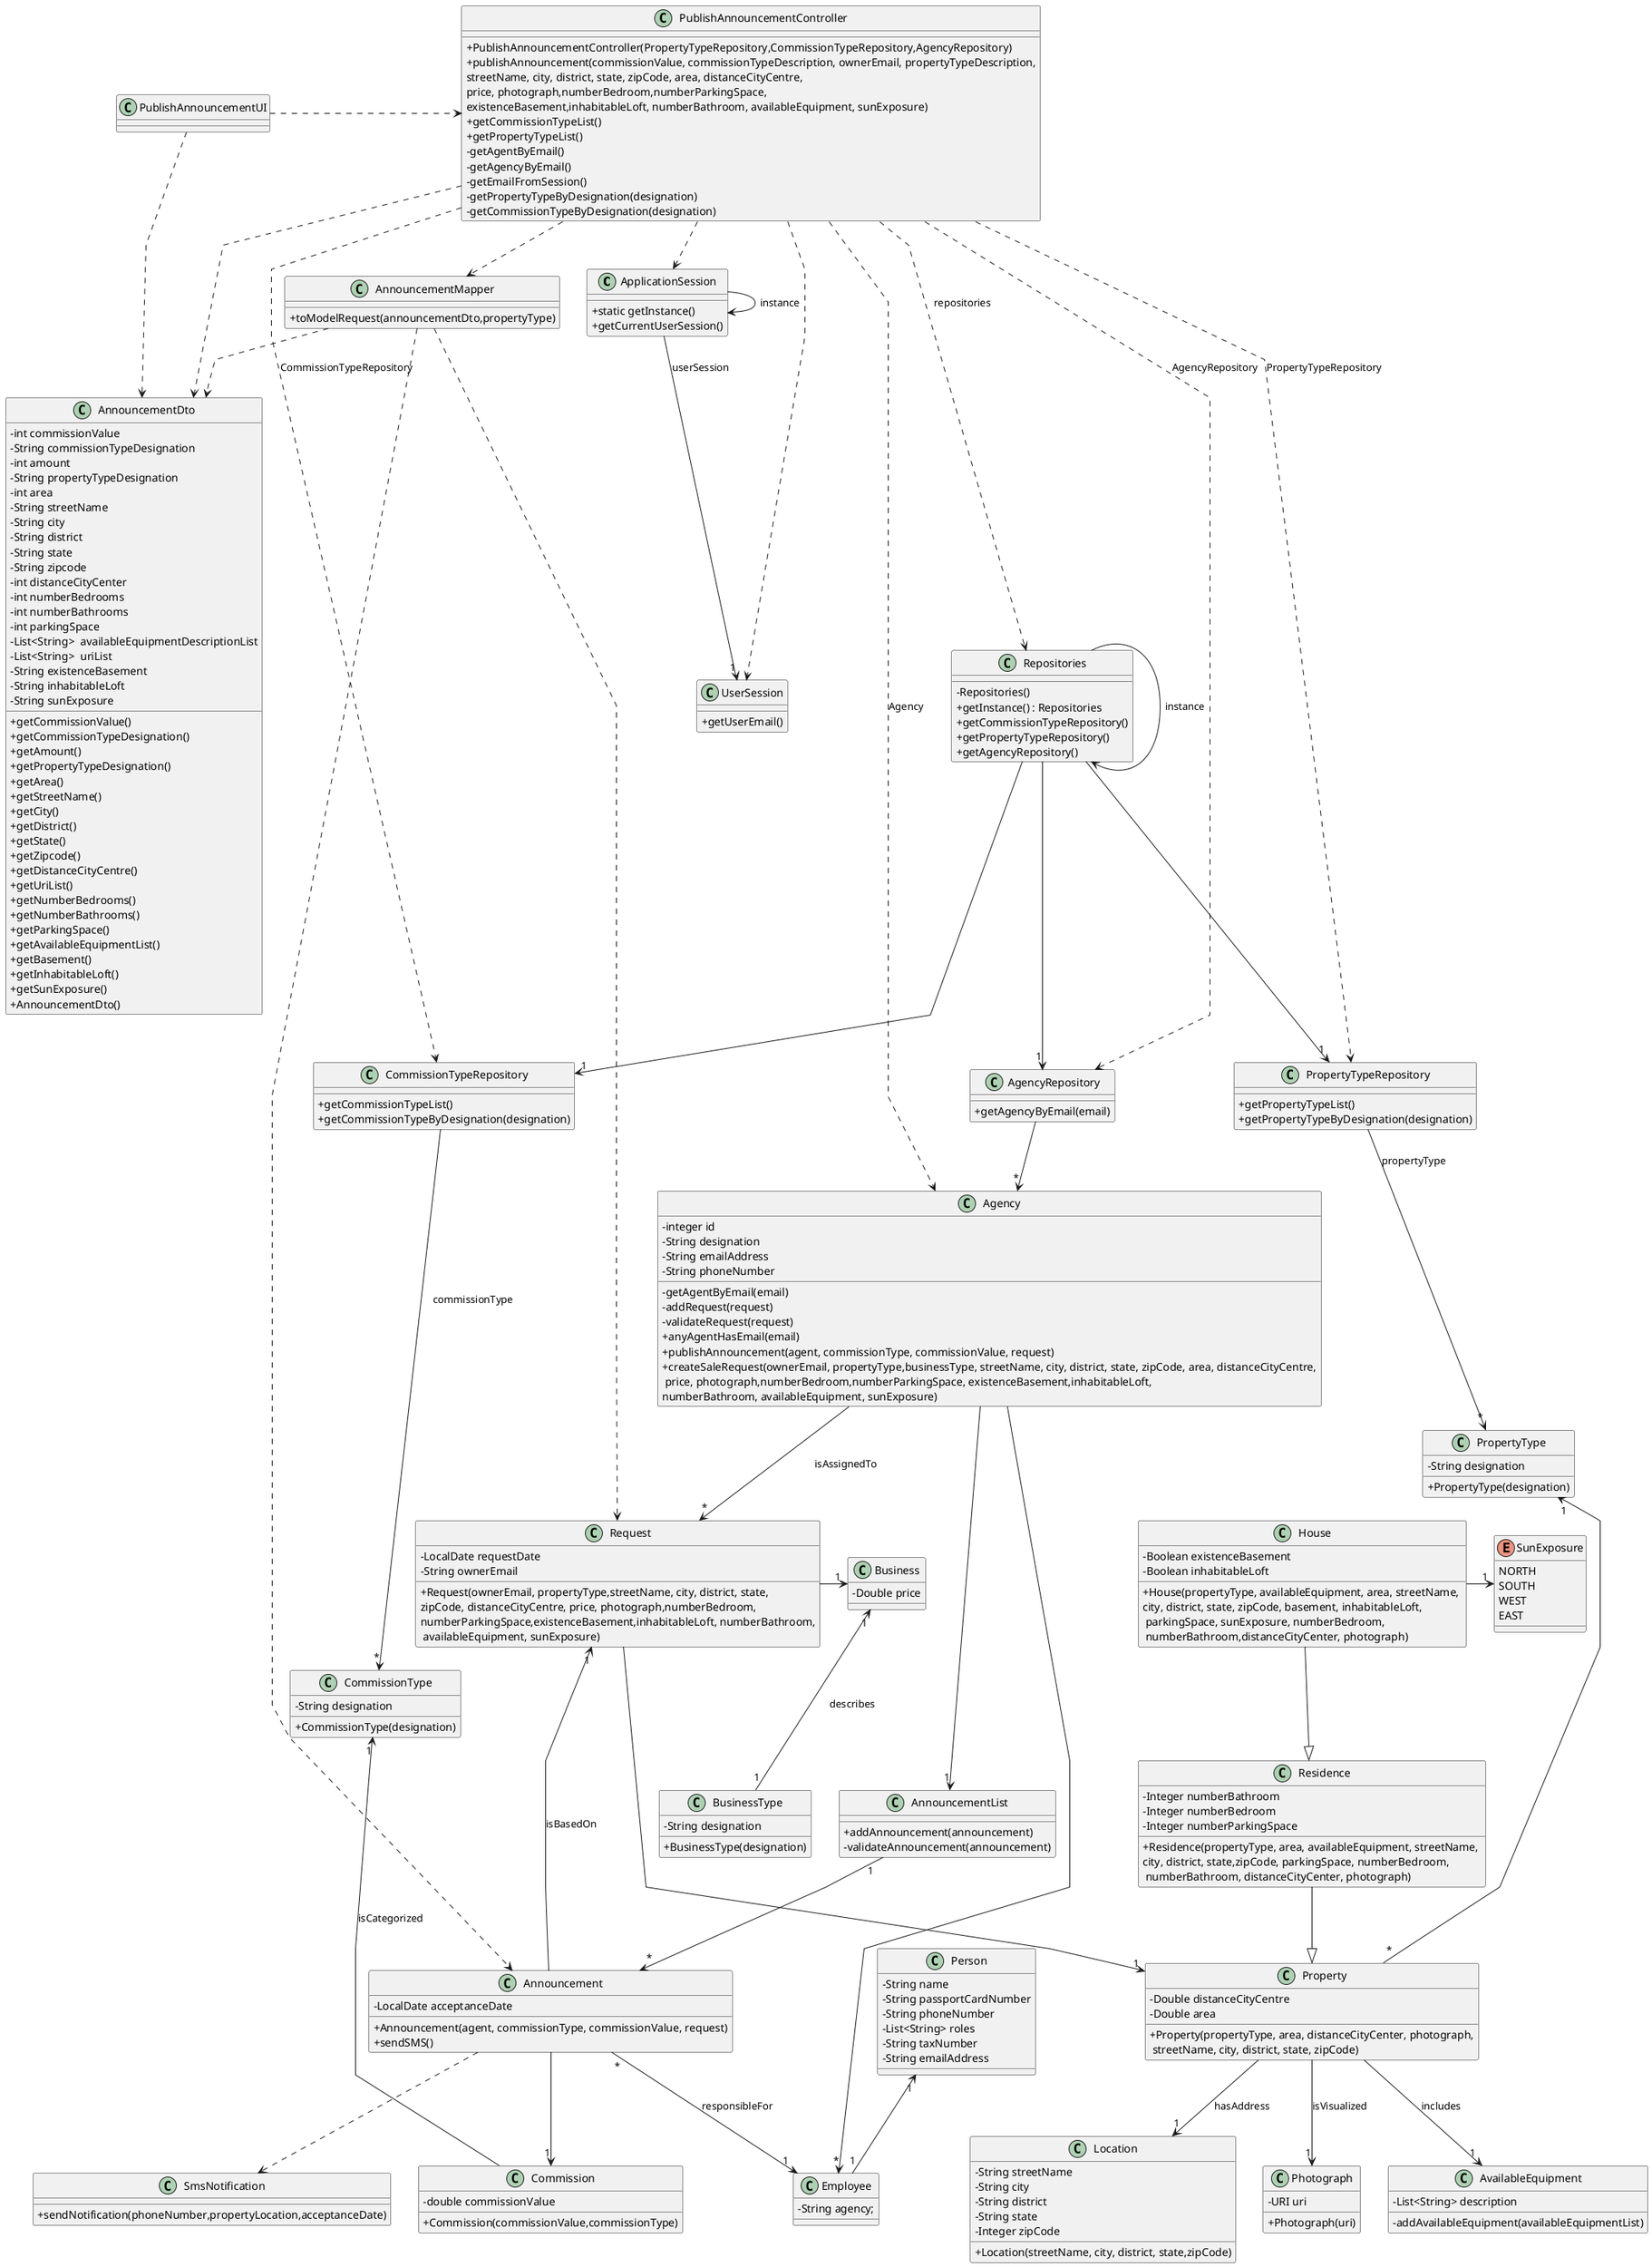 @startuml
'skinparam monochrome true
skinparam packageStyle rectangle
skinparam shadowing false
skinparam linetype polyline
'skinparam linetype orto

skinparam classAttributeIconSize 0

'left to right direction

class ApplicationSession
{
    + static getInstance()
    + getCurrentUserSession()
}
class Property
{
    - Double distanceCityCentre
    - Double area
    + Property(propertyType, area, distanceCityCenter, photograph,\n streetName, city, district, state, zipCode)
}
class Location
{
    - String streetName
    - String city
    - String district
    - String state
    - Integer zipCode
    + Location(streetName, city, district, state,zipCode)
}
class Photograph
{
    - URI uri
    + Photograph(uri)
}
class AvailableEquipment
{
    - List<String> description
    - addAvailableEquipment(availableEquipmentList)
}

class UserSession
{
    + getUserEmail()
}

class Employee {
- String agency;
}

class Announcement {
    - LocalDate acceptanceDate
    + Announcement(agent, commissionType, commissionValue, request)
    + sendSMS()
}
class SmsNotification{
    + sendNotification(phoneNumber,propertyLocation,acceptanceDate)
}
class Commission {
    - double commissionValue
    + Commission(commissionValue,commissionType)
}
class Request
{
    - LocalDate requestDate
    - String ownerEmail
    + Request(ownerEmail, propertyType,streetName, city, district, state,\nzipCode, distanceCityCentre, price, photograph,numberBedroom,\nnumberParkingSpace,existenceBasement,inhabitableLoft, numberBathroom,\n availableEquipment, sunExposure)

}
class Agency {
    - integer id
    - String designation
    - String emailAddress
    - String phoneNumber

   - getAgentByEmail(email)
    - addRequest(request)
    - validateRequest(request)
    + anyAgentHasEmail(email)
    + publishAnnouncement(agent, commissionType, commissionValue, request)
    + createSaleRequest(ownerEmail, propertyType,businessType, streetName, city, district, state, zipCode, area, distanceCityCentre,\n price, photograph,numberBedroom,numberParkingSpace, existenceBasement,inhabitableLoft,\nnumberBathroom, availableEquipment, sunExposure)
}
class AnnouncementList{
 + addAnnouncement(announcement)
 - validateAnnouncement(announcement)

}
class CommissionTypeRepository {
    + getCommissionTypeList()
    + getCommissionTypeByDesignation(designation)
}
class PropertyTypeRepository {
    + getPropertyTypeList()
    + getPropertyTypeByDesignation(designation)
}

class AgencyRepository {
    + getAgencyByEmail(email)
}

class Repositories {
    - Repositories()
    + getInstance() : Repositories
    + getCommissionTypeRepository()
    + getPropertyTypeRepository()
    + getAgencyRepository()
}

class PublishAnnouncementController {
    + PublishAnnouncementController(PropertyTypeRepository,CommissionTypeRepository,AgencyRepository)
    + publishAnnouncement(commissionValue, commissionTypeDescription, ownerEmail, propertyTypeDescription,\nstreetName, city, district, state, zipCode, area, distanceCityCentre,\nprice, photograph,numberBedroom,numberParkingSpace,\nexistenceBasement,inhabitableLoft, numberBathroom, availableEquipment, sunExposure)
    + getCommissionTypeList()
    + getPropertyTypeList()
    - getAgentByEmail()
    - getAgencyByEmail()
    - getEmailFromSession()
    - getPropertyTypeByDesignation(designation)
    - getCommissionTypeByDesignation(designation)
}
class PropertyType
{
    - String designation
    + PropertyType(designation)
}
class CommissionType
{
    - String designation
    + CommissionType(designation)
}
class PublishAnnouncementUI {
}
class Business
{
    - Double price
}
class BusinessType
{
- String designation
+ BusinessType(designation)
}
class Person{
- String name
- String passportCardNumber
- String phoneNumber
- List<String> roles
- String taxNumber
- String emailAddress
}
class Residence
{
    - Integer numberBathroom
    - Integer numberBedroom
    - Integer numberParkingSpace
    + Residence(propertyType, area, availableEquipment, streetName, \ncity, district, state,zipCode, parkingSpace, numberBedroom,\n numberBathroom, distanceCityCenter, photograph)
}
class House
{
    - Boolean existenceBasement
    - Boolean inhabitableLoft
    + House(propertyType, availableEquipment, area, streetName, \ncity, district, state, zipCode, basement, inhabitableLoft,\n parkingSpace, sunExposure, numberBedroom,\n numberBathroom,distanceCityCenter, photograph)
}
enum SunExposure
{
NORTH
SOUTH
WEST
EAST
}

class AnnouncementDto {
- int commissionValue
- String commissionTypeDesignation
- int amount
- String propertyTypeDesignation
- int area
- String streetName
- String city
- String district
- String state
- String zipcode
- int distanceCityCenter
- int numberBedrooms
- int numberBathrooms
- int parkingSpace
- List<String>  availableEquipmentDescriptionList
- List<String>  uriList
- String existenceBasement
- String inhabitableLoft
- String sunExposure

+ getCommissionValue()
+ getCommissionTypeDesignation()
+ getAmount()
+ getPropertyTypeDesignation()
+ getArea()
+ getStreetName()
+ getCity()
+ getDistrict()
+ getState()
+ getZipcode()
+ getDistanceCityCentre()
+ getUriList()
+ getNumberBedrooms()
+ getNumberBathrooms()
+ getParkingSpace()
+ getAvailableEquipmentList()
+ getBasement()
+ getInhabitableLoft()
+ getSunExposure()
+ AnnouncementDto()
}
class AnnouncementMapper{
+ toModelRequest(announcementDto,propertyType)
}





    PublishAnnouncementUI .-> AnnouncementDto
    AnnouncementMapper .-> AnnouncementDto
    AnnouncementMapper .--> Announcement
     AnnouncementMapper .--> Request
    PublishAnnouncementController ..> AnnouncementDto
    PublishAnnouncementController ..> AnnouncementMapper
    PublishAnnouncementUI .> PublishAnnouncementController
    PublishAnnouncementController .-> UserSession
    PublishAnnouncementController .-> ApplicationSession
    ApplicationSession -> ApplicationSession : instance
    ApplicationSession --> "1" UserSession: userSession
    PublishAnnouncementController .--> Repositories : repositories
    PublishAnnouncementController .-> PropertyTypeRepository : PropertyTypeRepository
    PublishAnnouncementController .-> CommissionTypeRepository : CommissionTypeRepository
    PublishAnnouncementController .-> AgencyRepository : AgencyRepository
    PublishAnnouncementController .---> Agency : Agency
    Repositories -> Repositories : instance
    Repositories --> "1" CommissionTypeRepository
    Repositories --> "1" PropertyTypeRepository
    Repositories --> "1" AgencyRepository
    AgencyRepository --> "*" Agency
    Announcement "*" --> "1" Employee : responsibleFor
    CommissionTypeRepository ---> "*" CommissionType : commissionType
    CommissionType "1" <-- Commission : isCategorized
    Announcement  --> "1" Commission
    Request "1" <-- Announcement : isBasedOn
    Request  ---> "1" Property
    Agency ----> "*" Employee
    Agency ---> "1" AnnouncementList
    AnnouncementList "1" --> "*" Announcement
    PropertyTypeRepository  --> "*" PropertyType : propertyType
    PropertyType "1" <-- "*" Property
    Property  --> "1" Location : hasAddress
    Property  --> "1" Photograph : isVisualized
    Property  --> "1" AvailableEquipment : includes
    Agency --> "*" Request : isAssignedTo
    Request -> "1" Business
    Business "1" <-- "1" BusinessType : describes
    Residence --|> Property
    House --|> Residence
    House -> "1" SunExposure
    Person "1" <-- "1" Employee
    Announcement -.> SmsNotification
@enduml